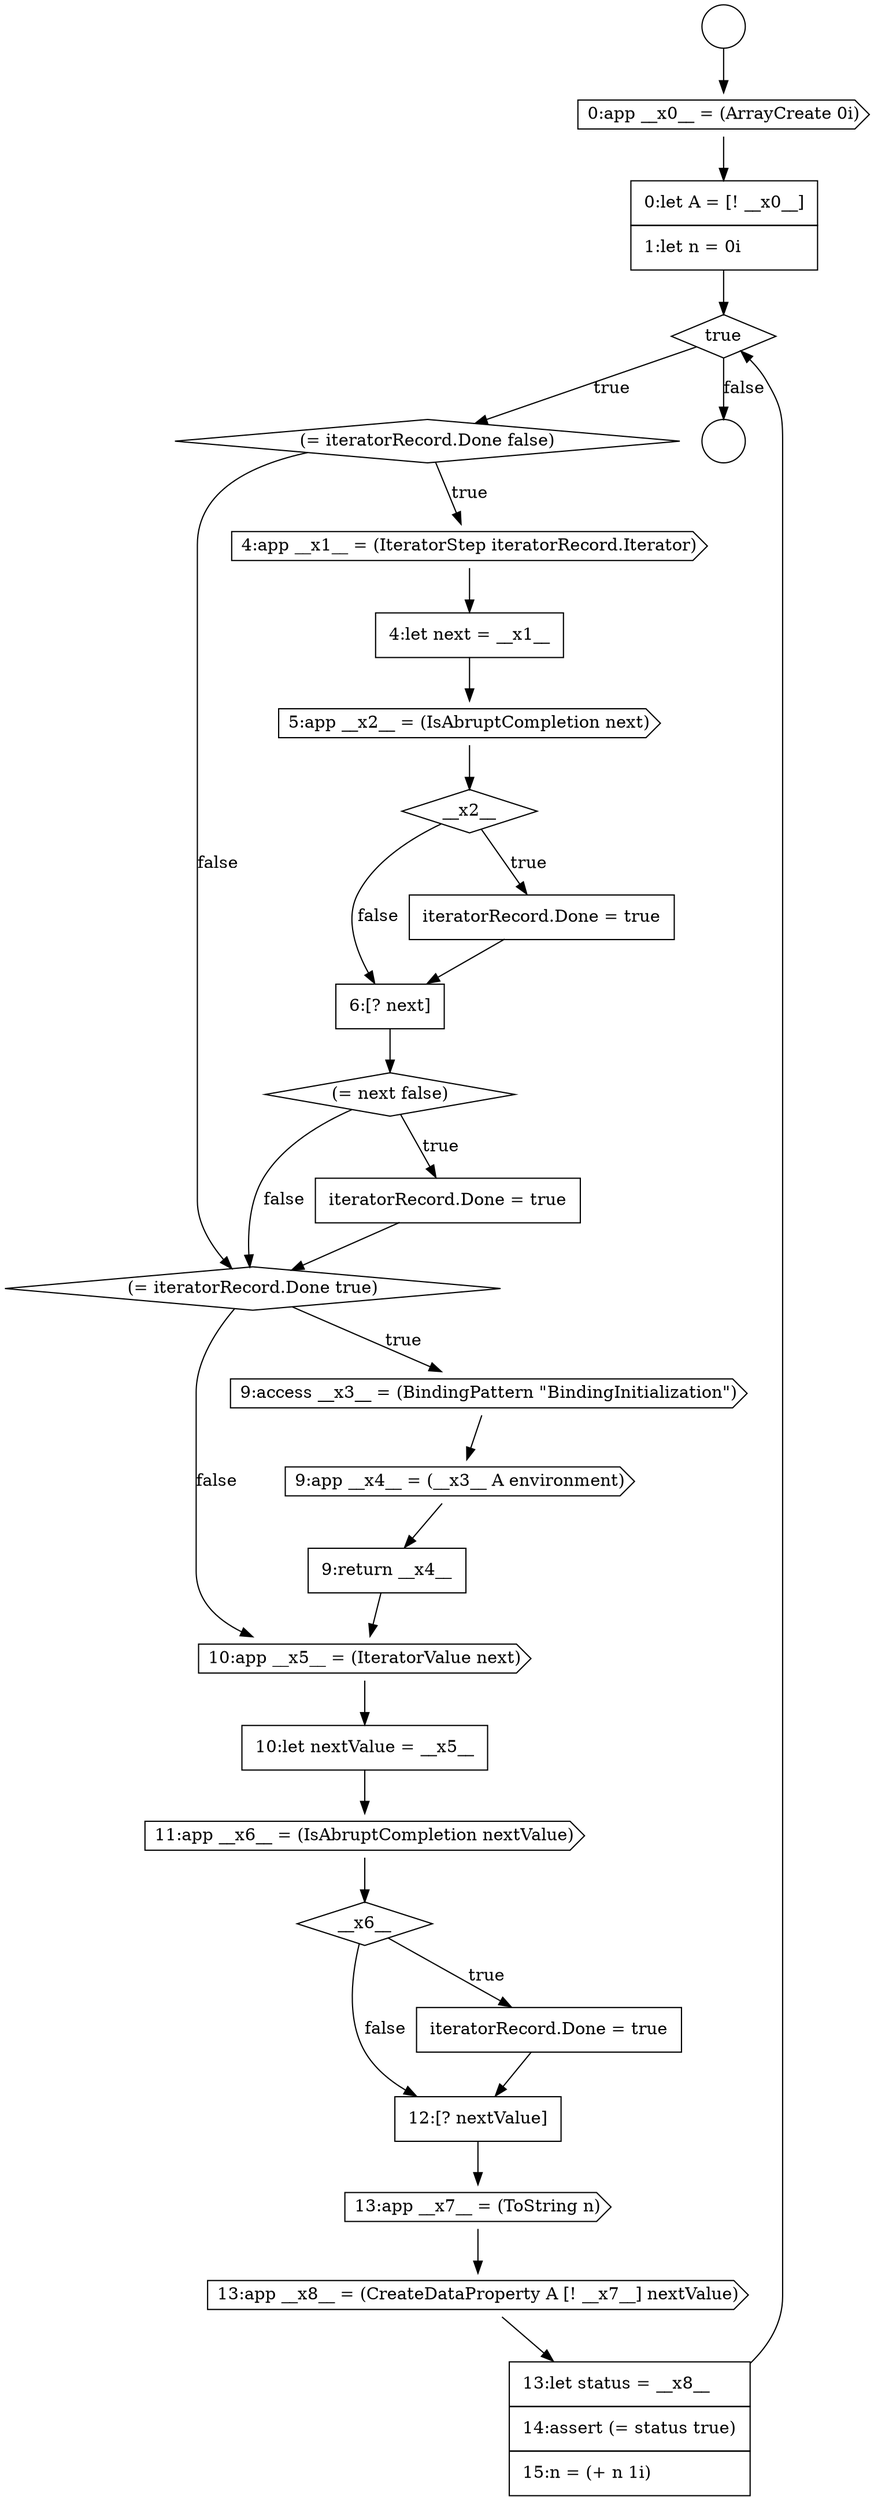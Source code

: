 digraph {
  node6182 [shape=diamond, label=<<font color="black">true</font>> color="black" fillcolor="white" style=filled]
  node6178 [shape=circle label=" " color="black" fillcolor="white" style=filled]
  node6195 [shape=none, margin=0, label=<<font color="black">
    <table border="0" cellborder="1" cellspacing="0" cellpadding="10">
      <tr><td align="left">9:return __x4__</td></tr>
    </table>
  </font>> color="black" fillcolor="white" style=filled]
  node6186 [shape=cds, label=<<font color="black">5:app __x2__ = (IsAbruptCompletion next)</font>> color="black" fillcolor="white" style=filled]
  node6180 [shape=cds, label=<<font color="black">0:app __x0__ = (ArrayCreate 0i)</font>> color="black" fillcolor="white" style=filled]
  node6201 [shape=none, margin=0, label=<<font color="black">
    <table border="0" cellborder="1" cellspacing="0" cellpadding="10">
      <tr><td align="left">12:[? nextValue]</td></tr>
    </table>
  </font>> color="black" fillcolor="white" style=filled]
  node6190 [shape=diamond, label=<<font color="black">(= next false)</font>> color="black" fillcolor="white" style=filled]
  node6199 [shape=diamond, label=<<font color="black">__x6__</font>> color="black" fillcolor="white" style=filled]
  node6194 [shape=cds, label=<<font color="black">9:app __x4__ = (__x3__ A environment)</font>> color="black" fillcolor="white" style=filled]
  node6189 [shape=none, margin=0, label=<<font color="black">
    <table border="0" cellborder="1" cellspacing="0" cellpadding="10">
      <tr><td align="left">6:[? next]</td></tr>
    </table>
  </font>> color="black" fillcolor="white" style=filled]
  node6187 [shape=diamond, label=<<font color="black">__x2__</font>> color="black" fillcolor="white" style=filled]
  node6204 [shape=none, margin=0, label=<<font color="black">
    <table border="0" cellborder="1" cellspacing="0" cellpadding="10">
      <tr><td align="left">13:let status = __x8__</td></tr>
      <tr><td align="left">14:assert (= status true)</td></tr>
      <tr><td align="left">15:n = (+ n 1i)</td></tr>
    </table>
  </font>> color="black" fillcolor="white" style=filled]
  node6183 [shape=diamond, label=<<font color="black">(= iteratorRecord.Done false)</font>> color="black" fillcolor="white" style=filled]
  node6200 [shape=none, margin=0, label=<<font color="black">
    <table border="0" cellborder="1" cellspacing="0" cellpadding="10">
      <tr><td align="left">iteratorRecord.Done = true</td></tr>
    </table>
  </font>> color="black" fillcolor="white" style=filled]
  node6192 [shape=diamond, label=<<font color="black">(= iteratorRecord.Done true)</font>> color="black" fillcolor="white" style=filled]
  node6203 [shape=cds, label=<<font color="black">13:app __x8__ = (CreateDataProperty A [! __x7__] nextValue)</font>> color="black" fillcolor="white" style=filled]
  node6179 [shape=circle label=" " color="black" fillcolor="white" style=filled]
  node6197 [shape=none, margin=0, label=<<font color="black">
    <table border="0" cellborder="1" cellspacing="0" cellpadding="10">
      <tr><td align="left">10:let nextValue = __x5__</td></tr>
    </table>
  </font>> color="black" fillcolor="white" style=filled]
  node6184 [shape=cds, label=<<font color="black">4:app __x1__ = (IteratorStep iteratorRecord.Iterator)</font>> color="black" fillcolor="white" style=filled]
  node6196 [shape=cds, label=<<font color="black">10:app __x5__ = (IteratorValue next)</font>> color="black" fillcolor="white" style=filled]
  node6185 [shape=none, margin=0, label=<<font color="black">
    <table border="0" cellborder="1" cellspacing="0" cellpadding="10">
      <tr><td align="left">4:let next = __x1__</td></tr>
    </table>
  </font>> color="black" fillcolor="white" style=filled]
  node6191 [shape=none, margin=0, label=<<font color="black">
    <table border="0" cellborder="1" cellspacing="0" cellpadding="10">
      <tr><td align="left">iteratorRecord.Done = true</td></tr>
    </table>
  </font>> color="black" fillcolor="white" style=filled]
  node6202 [shape=cds, label=<<font color="black">13:app __x7__ = (ToString n)</font>> color="black" fillcolor="white" style=filled]
  node6188 [shape=none, margin=0, label=<<font color="black">
    <table border="0" cellborder="1" cellspacing="0" cellpadding="10">
      <tr><td align="left">iteratorRecord.Done = true</td></tr>
    </table>
  </font>> color="black" fillcolor="white" style=filled]
  node6193 [shape=cds, label=<<font color="black">9:access __x3__ = (BindingPattern &quot;BindingInitialization&quot;)</font>> color="black" fillcolor="white" style=filled]
  node6181 [shape=none, margin=0, label=<<font color="black">
    <table border="0" cellborder="1" cellspacing="0" cellpadding="10">
      <tr><td align="left">0:let A = [! __x0__]</td></tr>
      <tr><td align="left">1:let n = 0i</td></tr>
    </table>
  </font>> color="black" fillcolor="white" style=filled]
  node6198 [shape=cds, label=<<font color="black">11:app __x6__ = (IsAbruptCompletion nextValue)</font>> color="black" fillcolor="white" style=filled]
  node6193 -> node6194 [ color="black"]
  node6184 -> node6185 [ color="black"]
  node6181 -> node6182 [ color="black"]
  node6188 -> node6189 [ color="black"]
  node6199 -> node6200 [label=<<font color="black">true</font>> color="black"]
  node6199 -> node6201 [label=<<font color="black">false</font>> color="black"]
  node6178 -> node6180 [ color="black"]
  node6204 -> node6182 [ color="black"]
  node6202 -> node6203 [ color="black"]
  node6201 -> node6202 [ color="black"]
  node6194 -> node6195 [ color="black"]
  node6185 -> node6186 [ color="black"]
  node6189 -> node6190 [ color="black"]
  node6200 -> node6201 [ color="black"]
  node6203 -> node6204 [ color="black"]
  node6191 -> node6192 [ color="black"]
  node6182 -> node6183 [label=<<font color="black">true</font>> color="black"]
  node6182 -> node6179 [label=<<font color="black">false</font>> color="black"]
  node6197 -> node6198 [ color="black"]
  node6190 -> node6191 [label=<<font color="black">true</font>> color="black"]
  node6190 -> node6192 [label=<<font color="black">false</font>> color="black"]
  node6183 -> node6184 [label=<<font color="black">true</font>> color="black"]
  node6183 -> node6192 [label=<<font color="black">false</font>> color="black"]
  node6192 -> node6193 [label=<<font color="black">true</font>> color="black"]
  node6192 -> node6196 [label=<<font color="black">false</font>> color="black"]
  node6180 -> node6181 [ color="black"]
  node6196 -> node6197 [ color="black"]
  node6198 -> node6199 [ color="black"]
  node6195 -> node6196 [ color="black"]
  node6187 -> node6188 [label=<<font color="black">true</font>> color="black"]
  node6187 -> node6189 [label=<<font color="black">false</font>> color="black"]
  node6186 -> node6187 [ color="black"]
}
